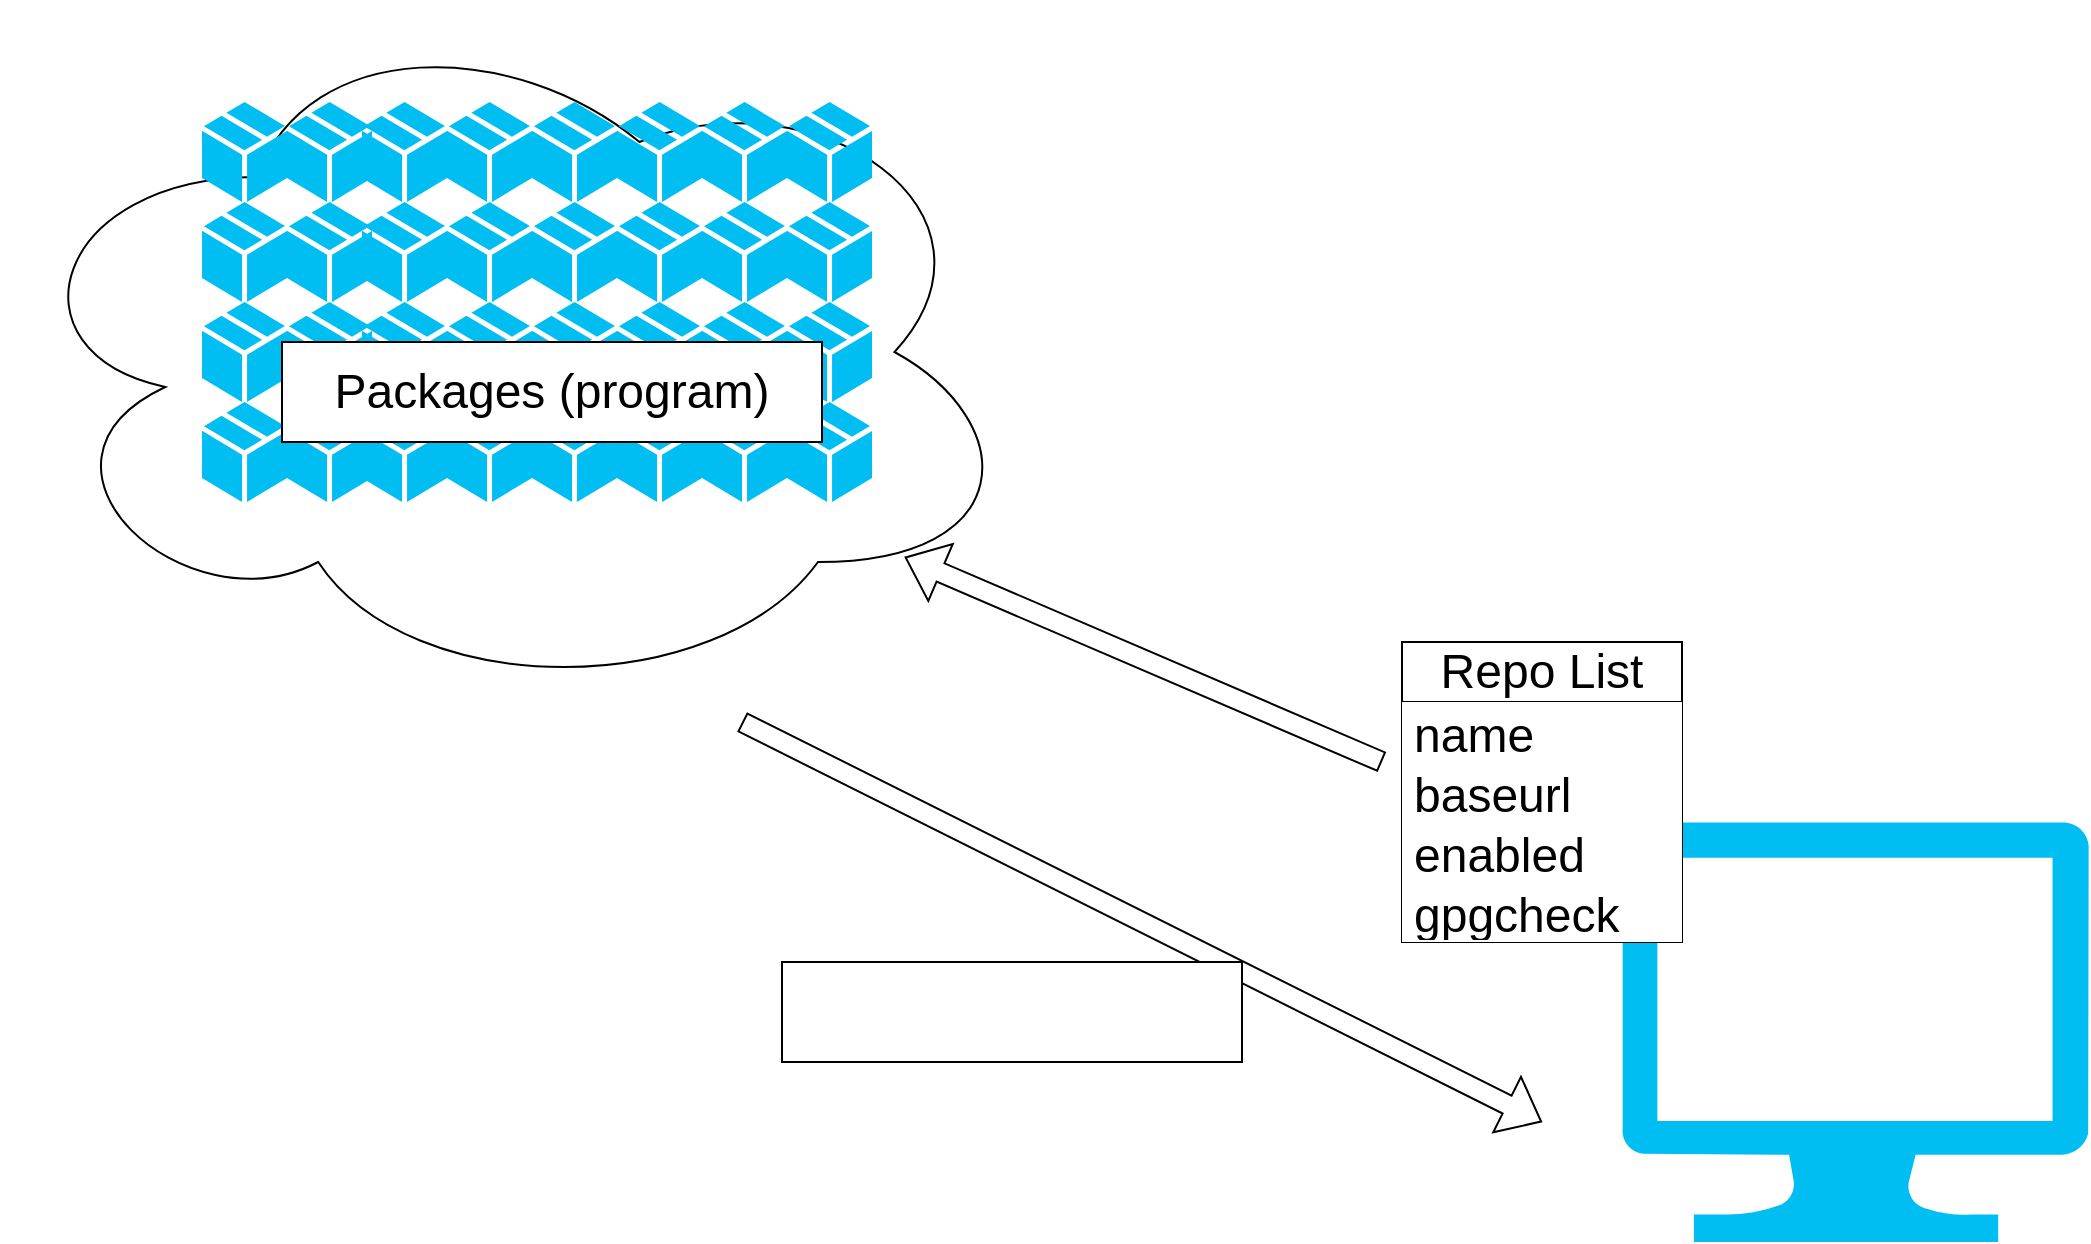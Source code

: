 <mxfile version="20.8.21" type="github">
  <diagram name="페이지-1" id="KyzcM3CwXOdCmTSFE3pm">
    <mxGraphModel dx="1893" dy="934" grid="1" gridSize="10" guides="1" tooltips="1" connect="1" arrows="1" fold="1" page="1" pageScale="1" pageWidth="1169" pageHeight="827" math="0" shadow="0">
      <root>
        <mxCell id="0" />
        <mxCell id="1" style="locked=1;" parent="0" />
        <mxCell id="UqRdVdEij4UEKLvfqGT5-1" value="" style="ellipse;shape=cloud;whiteSpace=wrap;html=1;" vertex="1" parent="1">
          <mxGeometry x="50" y="40" width="510" height="350" as="geometry" />
        </mxCell>
        <mxCell id="UqRdVdEij4UEKLvfqGT5-3" value="packages" parent="0" />
        <mxCell id="UqRdVdEij4UEKLvfqGT5-49" value="" style="group" vertex="1" connectable="0" parent="UqRdVdEij4UEKLvfqGT5-3">
          <mxGeometry x="150" y="90" width="335" height="200" as="geometry" />
        </mxCell>
        <mxCell id="UqRdVdEij4UEKLvfqGT5-20" value="" style="group" vertex="1" connectable="0" parent="UqRdVdEij4UEKLvfqGT5-49">
          <mxGeometry width="85" height="200" as="geometry" />
        </mxCell>
        <mxCell id="UqRdVdEij4UEKLvfqGT5-4" value="" style="verticalLabelPosition=bottom;html=1;verticalAlign=top;align=center;strokeColor=none;fillColor=#00BEF2;shape=mxgraph.azure.cloud_service_package_file;" vertex="1" parent="UqRdVdEij4UEKLvfqGT5-20">
          <mxGeometry width="42.5" height="50" as="geometry" />
        </mxCell>
        <mxCell id="UqRdVdEij4UEKLvfqGT5-5" value="" style="verticalLabelPosition=bottom;html=1;verticalAlign=top;align=center;strokeColor=none;fillColor=#00BEF2;shape=mxgraph.azure.cloud_service_package_file;" vertex="1" parent="UqRdVdEij4UEKLvfqGT5-20">
          <mxGeometry y="50" width="42.5" height="50" as="geometry" />
        </mxCell>
        <mxCell id="UqRdVdEij4UEKLvfqGT5-6" value="" style="verticalLabelPosition=bottom;html=1;verticalAlign=top;align=center;strokeColor=none;fillColor=#00BEF2;shape=mxgraph.azure.cloud_service_package_file;" vertex="1" parent="UqRdVdEij4UEKLvfqGT5-20">
          <mxGeometry y="100" width="42.5" height="50" as="geometry" />
        </mxCell>
        <mxCell id="UqRdVdEij4UEKLvfqGT5-7" value="" style="verticalLabelPosition=bottom;html=1;verticalAlign=top;align=center;strokeColor=none;fillColor=#00BEF2;shape=mxgraph.azure.cloud_service_package_file;" vertex="1" parent="UqRdVdEij4UEKLvfqGT5-20">
          <mxGeometry y="150" width="42.5" height="50" as="geometry" />
        </mxCell>
        <mxCell id="UqRdVdEij4UEKLvfqGT5-8" value="" style="verticalLabelPosition=bottom;html=1;verticalAlign=top;align=center;strokeColor=none;fillColor=#00BEF2;shape=mxgraph.azure.cloud_service_package_file;" vertex="1" parent="UqRdVdEij4UEKLvfqGT5-20">
          <mxGeometry x="42.5" width="42.5" height="50" as="geometry" />
        </mxCell>
        <mxCell id="UqRdVdEij4UEKLvfqGT5-9" value="" style="verticalLabelPosition=bottom;html=1;verticalAlign=top;align=center;strokeColor=none;fillColor=#00BEF2;shape=mxgraph.azure.cloud_service_package_file;" vertex="1" parent="UqRdVdEij4UEKLvfqGT5-20">
          <mxGeometry x="42.5" y="50" width="42.5" height="50" as="geometry" />
        </mxCell>
        <mxCell id="UqRdVdEij4UEKLvfqGT5-10" value="" style="verticalLabelPosition=bottom;html=1;verticalAlign=top;align=center;strokeColor=none;fillColor=#00BEF2;shape=mxgraph.azure.cloud_service_package_file;" vertex="1" parent="UqRdVdEij4UEKLvfqGT5-20">
          <mxGeometry x="42.5" y="100" width="42.5" height="50" as="geometry" />
        </mxCell>
        <mxCell id="UqRdVdEij4UEKLvfqGT5-11" value="" style="verticalLabelPosition=bottom;html=1;verticalAlign=top;align=center;strokeColor=none;fillColor=#00BEF2;shape=mxgraph.azure.cloud_service_package_file;" vertex="1" parent="UqRdVdEij4UEKLvfqGT5-20">
          <mxGeometry x="42.5" y="150" width="42.5" height="50" as="geometry" />
        </mxCell>
        <mxCell id="UqRdVdEij4UEKLvfqGT5-21" value="" style="group" vertex="1" connectable="0" parent="UqRdVdEij4UEKLvfqGT5-49">
          <mxGeometry x="80" width="85" height="200" as="geometry" />
        </mxCell>
        <mxCell id="UqRdVdEij4UEKLvfqGT5-22" value="" style="verticalLabelPosition=bottom;html=1;verticalAlign=top;align=center;strokeColor=none;fillColor=#00BEF2;shape=mxgraph.azure.cloud_service_package_file;" vertex="1" parent="UqRdVdEij4UEKLvfqGT5-21">
          <mxGeometry width="42.5" height="50" as="geometry" />
        </mxCell>
        <mxCell id="UqRdVdEij4UEKLvfqGT5-23" value="" style="verticalLabelPosition=bottom;html=1;verticalAlign=top;align=center;strokeColor=none;fillColor=#00BEF2;shape=mxgraph.azure.cloud_service_package_file;" vertex="1" parent="UqRdVdEij4UEKLvfqGT5-21">
          <mxGeometry y="50" width="42.5" height="50" as="geometry" />
        </mxCell>
        <mxCell id="UqRdVdEij4UEKLvfqGT5-24" value="" style="verticalLabelPosition=bottom;html=1;verticalAlign=top;align=center;strokeColor=none;fillColor=#00BEF2;shape=mxgraph.azure.cloud_service_package_file;" vertex="1" parent="UqRdVdEij4UEKLvfqGT5-21">
          <mxGeometry y="100" width="42.5" height="50" as="geometry" />
        </mxCell>
        <mxCell id="UqRdVdEij4UEKLvfqGT5-25" value="" style="verticalLabelPosition=bottom;html=1;verticalAlign=top;align=center;strokeColor=none;fillColor=#00BEF2;shape=mxgraph.azure.cloud_service_package_file;" vertex="1" parent="UqRdVdEij4UEKLvfqGT5-21">
          <mxGeometry y="150" width="42.5" height="50" as="geometry" />
        </mxCell>
        <mxCell id="UqRdVdEij4UEKLvfqGT5-26" value="" style="verticalLabelPosition=bottom;html=1;verticalAlign=top;align=center;strokeColor=none;fillColor=#00BEF2;shape=mxgraph.azure.cloud_service_package_file;" vertex="1" parent="UqRdVdEij4UEKLvfqGT5-21">
          <mxGeometry x="42.5" width="42.5" height="50" as="geometry" />
        </mxCell>
        <mxCell id="UqRdVdEij4UEKLvfqGT5-27" value="" style="verticalLabelPosition=bottom;html=1;verticalAlign=top;align=center;strokeColor=none;fillColor=#00BEF2;shape=mxgraph.azure.cloud_service_package_file;" vertex="1" parent="UqRdVdEij4UEKLvfqGT5-21">
          <mxGeometry x="42.5" y="50" width="42.5" height="50" as="geometry" />
        </mxCell>
        <mxCell id="UqRdVdEij4UEKLvfqGT5-28" value="" style="verticalLabelPosition=bottom;html=1;verticalAlign=top;align=center;strokeColor=none;fillColor=#00BEF2;shape=mxgraph.azure.cloud_service_package_file;" vertex="1" parent="UqRdVdEij4UEKLvfqGT5-21">
          <mxGeometry x="42.5" y="100" width="42.5" height="50" as="geometry" />
        </mxCell>
        <mxCell id="UqRdVdEij4UEKLvfqGT5-29" value="" style="verticalLabelPosition=bottom;html=1;verticalAlign=top;align=center;strokeColor=none;fillColor=#00BEF2;shape=mxgraph.azure.cloud_service_package_file;" vertex="1" parent="UqRdVdEij4UEKLvfqGT5-21">
          <mxGeometry x="42.5" y="150" width="42.5" height="50" as="geometry" />
        </mxCell>
        <mxCell id="UqRdVdEij4UEKLvfqGT5-30" value="" style="group" vertex="1" connectable="0" parent="UqRdVdEij4UEKLvfqGT5-49">
          <mxGeometry x="250" width="85" height="200" as="geometry" />
        </mxCell>
        <mxCell id="UqRdVdEij4UEKLvfqGT5-31" value="" style="verticalLabelPosition=bottom;html=1;verticalAlign=top;align=center;strokeColor=none;fillColor=#00BEF2;shape=mxgraph.azure.cloud_service_package_file;" vertex="1" parent="UqRdVdEij4UEKLvfqGT5-30">
          <mxGeometry width="42.5" height="50" as="geometry" />
        </mxCell>
        <mxCell id="UqRdVdEij4UEKLvfqGT5-32" value="" style="verticalLabelPosition=bottom;html=1;verticalAlign=top;align=center;strokeColor=none;fillColor=#00BEF2;shape=mxgraph.azure.cloud_service_package_file;" vertex="1" parent="UqRdVdEij4UEKLvfqGT5-30">
          <mxGeometry y="50" width="42.5" height="50" as="geometry" />
        </mxCell>
        <mxCell id="UqRdVdEij4UEKLvfqGT5-33" value="" style="verticalLabelPosition=bottom;html=1;verticalAlign=top;align=center;strokeColor=none;fillColor=#00BEF2;shape=mxgraph.azure.cloud_service_package_file;" vertex="1" parent="UqRdVdEij4UEKLvfqGT5-30">
          <mxGeometry y="100" width="42.5" height="50" as="geometry" />
        </mxCell>
        <mxCell id="UqRdVdEij4UEKLvfqGT5-34" value="" style="verticalLabelPosition=bottom;html=1;verticalAlign=top;align=center;strokeColor=none;fillColor=#00BEF2;shape=mxgraph.azure.cloud_service_package_file;" vertex="1" parent="UqRdVdEij4UEKLvfqGT5-30">
          <mxGeometry y="150" width="42.5" height="50" as="geometry" />
        </mxCell>
        <mxCell id="UqRdVdEij4UEKLvfqGT5-35" value="" style="verticalLabelPosition=bottom;html=1;verticalAlign=top;align=center;strokeColor=none;fillColor=#00BEF2;shape=mxgraph.azure.cloud_service_package_file;" vertex="1" parent="UqRdVdEij4UEKLvfqGT5-30">
          <mxGeometry x="42.5" width="42.5" height="50" as="geometry" />
        </mxCell>
        <mxCell id="UqRdVdEij4UEKLvfqGT5-36" value="" style="verticalLabelPosition=bottom;html=1;verticalAlign=top;align=center;strokeColor=none;fillColor=#00BEF2;shape=mxgraph.azure.cloud_service_package_file;" vertex="1" parent="UqRdVdEij4UEKLvfqGT5-30">
          <mxGeometry x="42.5" y="50" width="42.5" height="50" as="geometry" />
        </mxCell>
        <mxCell id="UqRdVdEij4UEKLvfqGT5-37" value="" style="verticalLabelPosition=bottom;html=1;verticalAlign=top;align=center;strokeColor=none;fillColor=#00BEF2;shape=mxgraph.azure.cloud_service_package_file;" vertex="1" parent="UqRdVdEij4UEKLvfqGT5-30">
          <mxGeometry x="42.5" y="100" width="42.5" height="50" as="geometry" />
        </mxCell>
        <mxCell id="UqRdVdEij4UEKLvfqGT5-38" value="" style="verticalLabelPosition=bottom;html=1;verticalAlign=top;align=center;strokeColor=none;fillColor=#00BEF2;shape=mxgraph.azure.cloud_service_package_file;" vertex="1" parent="UqRdVdEij4UEKLvfqGT5-30">
          <mxGeometry x="42.5" y="150" width="42.5" height="50" as="geometry" />
        </mxCell>
        <mxCell id="UqRdVdEij4UEKLvfqGT5-40" value="" style="group" vertex="1" connectable="0" parent="UqRdVdEij4UEKLvfqGT5-49">
          <mxGeometry x="165" width="145" height="200" as="geometry" />
        </mxCell>
        <mxCell id="UqRdVdEij4UEKLvfqGT5-41" value="" style="verticalLabelPosition=bottom;html=1;verticalAlign=top;align=center;strokeColor=none;fillColor=#00BEF2;shape=mxgraph.azure.cloud_service_package_file;" vertex="1" parent="UqRdVdEij4UEKLvfqGT5-40">
          <mxGeometry width="42.5" height="50" as="geometry" />
        </mxCell>
        <mxCell id="UqRdVdEij4UEKLvfqGT5-42" value="" style="verticalLabelPosition=bottom;html=1;verticalAlign=top;align=center;strokeColor=none;fillColor=#00BEF2;shape=mxgraph.azure.cloud_service_package_file;" vertex="1" parent="UqRdVdEij4UEKLvfqGT5-40">
          <mxGeometry y="50" width="42.5" height="50" as="geometry" />
        </mxCell>
        <mxCell id="UqRdVdEij4UEKLvfqGT5-43" value="" style="verticalLabelPosition=bottom;html=1;verticalAlign=top;align=center;strokeColor=none;fillColor=#00BEF2;shape=mxgraph.azure.cloud_service_package_file;" vertex="1" parent="UqRdVdEij4UEKLvfqGT5-40">
          <mxGeometry y="100" width="42.5" height="50" as="geometry" />
        </mxCell>
        <mxCell id="UqRdVdEij4UEKLvfqGT5-44" value="" style="verticalLabelPosition=bottom;html=1;verticalAlign=top;align=center;strokeColor=none;fillColor=#00BEF2;shape=mxgraph.azure.cloud_service_package_file;" vertex="1" parent="UqRdVdEij4UEKLvfqGT5-40">
          <mxGeometry y="150" width="42.5" height="50" as="geometry" />
        </mxCell>
        <mxCell id="UqRdVdEij4UEKLvfqGT5-45" value="" style="verticalLabelPosition=bottom;html=1;verticalAlign=top;align=center;strokeColor=none;fillColor=#00BEF2;shape=mxgraph.azure.cloud_service_package_file;" vertex="1" parent="UqRdVdEij4UEKLvfqGT5-40">
          <mxGeometry x="42.5" width="42.5" height="50" as="geometry" />
        </mxCell>
        <mxCell id="UqRdVdEij4UEKLvfqGT5-46" value="" style="verticalLabelPosition=bottom;html=1;verticalAlign=top;align=center;strokeColor=none;fillColor=#00BEF2;shape=mxgraph.azure.cloud_service_package_file;" vertex="1" parent="UqRdVdEij4UEKLvfqGT5-40">
          <mxGeometry x="42.5" y="50" width="42.5" height="50" as="geometry" />
        </mxCell>
        <mxCell id="UqRdVdEij4UEKLvfqGT5-47" value="" style="verticalLabelPosition=bottom;html=1;verticalAlign=top;align=center;strokeColor=none;fillColor=#00BEF2;shape=mxgraph.azure.cloud_service_package_file;" vertex="1" parent="UqRdVdEij4UEKLvfqGT5-40">
          <mxGeometry x="42.5" y="100" width="42.5" height="50" as="geometry" />
        </mxCell>
        <mxCell id="UqRdVdEij4UEKLvfqGT5-48" value="" style="verticalLabelPosition=bottom;html=1;verticalAlign=top;align=center;strokeColor=none;fillColor=#00BEF2;shape=mxgraph.azure.cloud_service_package_file;" vertex="1" parent="UqRdVdEij4UEKLvfqGT5-40">
          <mxGeometry x="42.5" y="150" width="42.5" height="50" as="geometry" />
        </mxCell>
        <mxCell id="UqRdVdEij4UEKLvfqGT5-50" value="&lt;font style=&quot;font-size: 24px;&quot;&gt;Packages (program)&lt;/font&gt;" style="text;html=1;align=center;verticalAlign=middle;whiteSpace=wrap;rounded=0;fillColor=default;strokeColor=default;" vertex="1" parent="UqRdVdEij4UEKLvfqGT5-40">
          <mxGeometry x="-125" y="120" width="270" height="50" as="geometry" />
        </mxCell>
        <mxCell id="UqRdVdEij4UEKLvfqGT5-59" value="" style="shape=flexArrow;endArrow=classic;html=1;rounded=0;fontSize=24;entryX=0.885;entryY=0.793;entryDx=0;entryDy=0;entryPerimeter=0;" edge="1" parent="UqRdVdEij4UEKLvfqGT5-3" target="UqRdVdEij4UEKLvfqGT5-1">
          <mxGeometry width="50" height="50" relative="1" as="geometry">
            <mxPoint x="740" y="420" as="sourcePoint" />
            <mxPoint x="680" y="370" as="targetPoint" />
          </mxGeometry>
        </mxCell>
        <mxCell id="UqRdVdEij4UEKLvfqGT5-66" value="" style="verticalLabelPosition=bottom;html=1;verticalAlign=top;align=center;strokeColor=none;fillColor=#00BEF2;shape=mxgraph.azure.computer;pointerEvents=1;fontSize=24;" vertex="1" parent="UqRdVdEij4UEKLvfqGT5-3">
          <mxGeometry x="860" y="450" width="233.33" height="210" as="geometry" />
        </mxCell>
        <object label="Repo List" list1="name" list2="baseurl" list3="enabled" list4="gpgcheck" id="UqRdVdEij4UEKLvfqGT5-62">
          <mxCell style="swimlane;fontStyle=0;childLayout=stackLayout;horizontal=1;startSize=30;horizontalStack=0;resizeParent=1;resizeParentMax=0;resizeLast=0;collapsible=1;marginBottom=0;whiteSpace=wrap;html=1;strokeColor=default;fontSize=24;fillColor=default;swimlaneLine=1;glass=0;" vertex="1" parent="UqRdVdEij4UEKLvfqGT5-3">
            <mxGeometry x="750" y="360" width="140" height="150" as="geometry" />
          </mxCell>
        </object>
        <mxCell id="UqRdVdEij4UEKLvfqGT5-63" value="name" style="text;strokeColor=none;fillColor=default;align=left;verticalAlign=middle;spacingLeft=4;spacingRight=4;overflow=hidden;points=[[0,0.5],[1,0.5]];portConstraint=eastwest;rotatable=0;whiteSpace=wrap;html=1;fontSize=24;" vertex="1" parent="UqRdVdEij4UEKLvfqGT5-62">
          <mxGeometry y="30" width="140" height="30" as="geometry" />
        </mxCell>
        <mxCell id="UqRdVdEij4UEKLvfqGT5-64" value="baseurl" style="text;strokeColor=none;fillColor=default;align=left;verticalAlign=middle;spacingLeft=4;spacingRight=4;overflow=hidden;points=[[0,0.5],[1,0.5]];portConstraint=eastwest;rotatable=0;whiteSpace=wrap;html=1;fontSize=24;" vertex="1" parent="UqRdVdEij4UEKLvfqGT5-62">
          <mxGeometry y="60" width="140" height="30" as="geometry" />
        </mxCell>
        <mxCell id="UqRdVdEij4UEKLvfqGT5-65" value="enabled" style="text;strokeColor=none;fillColor=default;align=left;verticalAlign=middle;spacingLeft=4;spacingRight=4;overflow=hidden;points=[[0,0.5],[1,0.5]];portConstraint=eastwest;rotatable=0;whiteSpace=wrap;html=1;fontSize=24;" vertex="1" parent="UqRdVdEij4UEKLvfqGT5-62">
          <mxGeometry y="90" width="140" height="30" as="geometry" />
        </mxCell>
        <mxCell id="UqRdVdEij4UEKLvfqGT5-71" value="gpgcheck" style="text;strokeColor=none;fillColor=default;align=left;verticalAlign=middle;spacingLeft=4;spacingRight=4;overflow=hidden;points=[[0,0.5],[1,0.5]];portConstraint=eastwest;rotatable=0;whiteSpace=wrap;html=1;fontSize=24;" vertex="1" parent="UqRdVdEij4UEKLvfqGT5-62">
          <mxGeometry y="120" width="140" height="30" as="geometry" />
        </mxCell>
        <mxCell id="UqRdVdEij4UEKLvfqGT5-72" value="" style="shape=flexArrow;endArrow=classic;html=1;rounded=0;fontSize=24;" edge="1" parent="UqRdVdEij4UEKLvfqGT5-3">
          <mxGeometry width="50" height="50" relative="1" as="geometry">
            <mxPoint x="420" y="400" as="sourcePoint" />
            <mxPoint x="820" y="600" as="targetPoint" />
          </mxGeometry>
        </mxCell>
        <mxCell id="UqRdVdEij4UEKLvfqGT5-73" value="" style="rounded=0;whiteSpace=wrap;html=1;glass=0;strokeColor=default;fontSize=24;fillColor=default;" vertex="1" parent="UqRdVdEij4UEKLvfqGT5-3">
          <mxGeometry x="440" y="520" width="230" height="50" as="geometry" />
        </mxCell>
      </root>
    </mxGraphModel>
  </diagram>
</mxfile>
